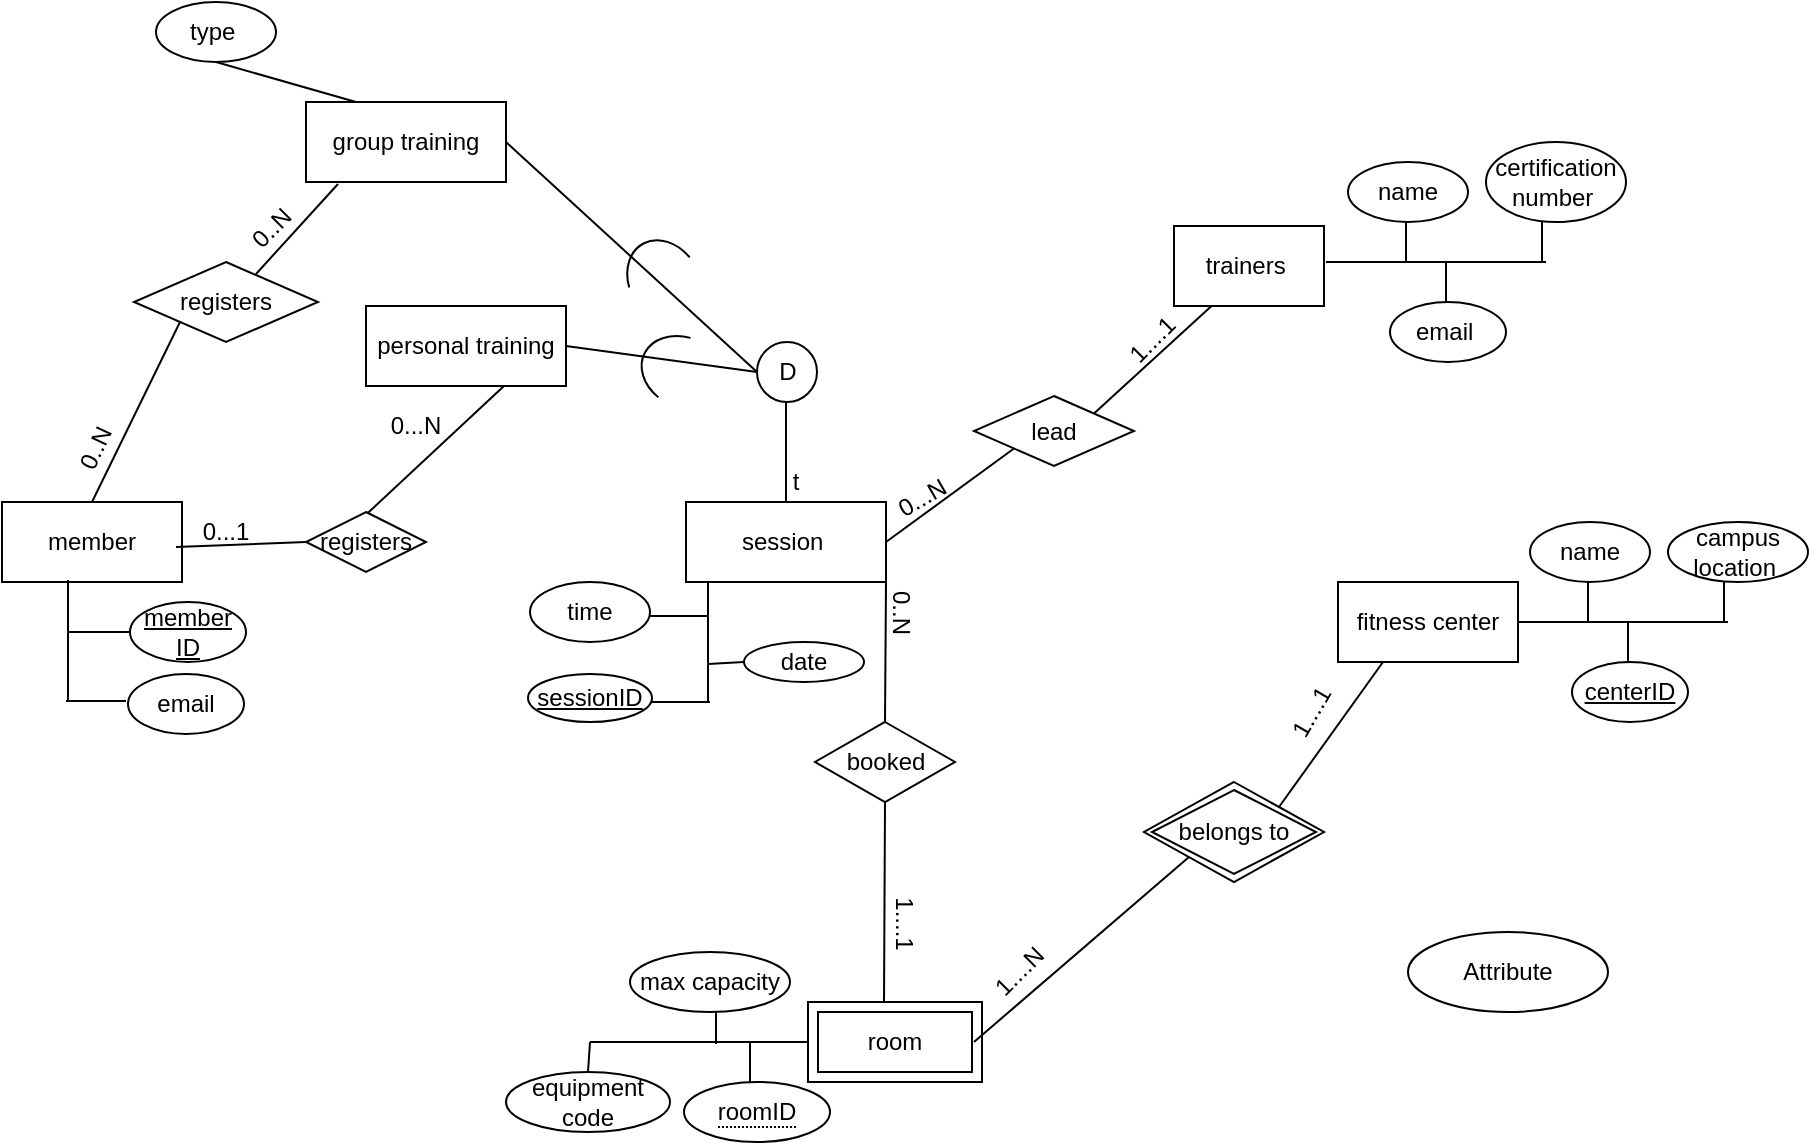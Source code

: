 <mxfile version="16.5.3" type="github">
  <diagram id="g5VEEOEyUIgqn1fcspKq" name="Page-1">
    <mxGraphModel dx="1319" dy="693" grid="1" gridSize="10" guides="1" tooltips="1" connect="1" arrows="1" fold="1" page="1" pageScale="1" pageWidth="1100" pageHeight="850" math="0" shadow="0">
      <root>
        <mxCell id="0" />
        <mxCell id="1" parent="0" />
        <mxCell id="Pj8NT4zhlCkCO9bRaPEd-1" value="member" style="rounded=0;whiteSpace=wrap;html=1;" vertex="1" parent="1">
          <mxGeometry x="50" y="260" width="90" height="40" as="geometry" />
        </mxCell>
        <mxCell id="Pj8NT4zhlCkCO9bRaPEd-3" value="session&amp;nbsp;" style="whiteSpace=wrap;html=1;" vertex="1" parent="1">
          <mxGeometry x="392" y="260" width="100" height="40" as="geometry" />
        </mxCell>
        <mxCell id="Pj8NT4zhlCkCO9bRaPEd-5" value="trainers&amp;nbsp;&lt;br&gt;" style="whiteSpace=wrap;html=1;" vertex="1" parent="1">
          <mxGeometry x="636" y="122" width="75" height="40" as="geometry" />
        </mxCell>
        <mxCell id="Pj8NT4zhlCkCO9bRaPEd-7" value="" style="endArrow=none;html=1;rounded=0;exitX=0;exitY=0.75;exitDx=0;exitDy=0;entryX=0.69;entryY=1;entryDx=0;entryDy=0;startArrow=none;entryPerimeter=0;" edge="1" parent="1" source="Pj8NT4zhlCkCO9bRaPEd-8" target="Pj8NT4zhlCkCO9bRaPEd-52">
          <mxGeometry width="50" height="50" relative="1" as="geometry">
            <mxPoint x="222" y="280" as="sourcePoint" />
            <mxPoint x="292" y="260" as="targetPoint" />
          </mxGeometry>
        </mxCell>
        <mxCell id="Pj8NT4zhlCkCO9bRaPEd-9" value="0...1" style="text;html=1;strokeColor=none;fillColor=none;align=center;verticalAlign=middle;whiteSpace=wrap;rounded=0;" vertex="1" parent="1">
          <mxGeometry x="137" y="260" width="50" height="30" as="geometry" />
        </mxCell>
        <mxCell id="Pj8NT4zhlCkCO9bRaPEd-10" value="0...N" style="text;html=1;strokeColor=none;fillColor=none;align=center;verticalAlign=middle;whiteSpace=wrap;rounded=0;" vertex="1" parent="1">
          <mxGeometry x="232" y="207" width="50" height="30" as="geometry" />
        </mxCell>
        <mxCell id="Pj8NT4zhlCkCO9bRaPEd-18" value="fitness center" style="rounded=0;whiteSpace=wrap;html=1;" vertex="1" parent="1">
          <mxGeometry x="718" y="300" width="90" height="40" as="geometry" />
        </mxCell>
        <mxCell id="Pj8NT4zhlCkCO9bRaPEd-19" value="Attribute" style="ellipse;whiteSpace=wrap;html=1;align=center;" vertex="1" parent="1">
          <mxGeometry x="753" y="475" width="100" height="40" as="geometry" />
        </mxCell>
        <mxCell id="Pj8NT4zhlCkCO9bRaPEd-20" value="&lt;u&gt;centerID&lt;/u&gt;" style="ellipse;whiteSpace=wrap;html=1;align=center;" vertex="1" parent="1">
          <mxGeometry x="835" y="340" width="58" height="30" as="geometry" />
        </mxCell>
        <mxCell id="Pj8NT4zhlCkCO9bRaPEd-21" value="name" style="ellipse;whiteSpace=wrap;html=1;align=center;" vertex="1" parent="1">
          <mxGeometry x="814" y="270" width="60" height="30" as="geometry" />
        </mxCell>
        <mxCell id="Pj8NT4zhlCkCO9bRaPEd-22" value="campus location&amp;nbsp;" style="ellipse;whiteSpace=wrap;html=1;align=center;" vertex="1" parent="1">
          <mxGeometry x="883" y="270" width="70" height="30" as="geometry" />
        </mxCell>
        <mxCell id="Pj8NT4zhlCkCO9bRaPEd-24" value="" style="endArrow=none;html=1;rounded=0;exitX=1;exitY=0.5;exitDx=0;exitDy=0;" edge="1" parent="1" source="Pj8NT4zhlCkCO9bRaPEd-18">
          <mxGeometry width="50" height="50" relative="1" as="geometry">
            <mxPoint x="843" y="330" as="sourcePoint" />
            <mxPoint x="913" y="320" as="targetPoint" />
          </mxGeometry>
        </mxCell>
        <mxCell id="Pj8NT4zhlCkCO9bRaPEd-25" value="" style="endArrow=none;html=1;rounded=0;" edge="1" parent="1">
          <mxGeometry width="50" height="50" relative="1" as="geometry">
            <mxPoint x="843" y="320" as="sourcePoint" />
            <mxPoint x="843" y="300" as="targetPoint" />
          </mxGeometry>
        </mxCell>
        <mxCell id="Pj8NT4zhlCkCO9bRaPEd-26" value="" style="endArrow=none;html=1;rounded=0;" edge="1" parent="1">
          <mxGeometry width="50" height="50" relative="1" as="geometry">
            <mxPoint x="863" y="340" as="sourcePoint" />
            <mxPoint x="863" y="320" as="targetPoint" />
          </mxGeometry>
        </mxCell>
        <mxCell id="Pj8NT4zhlCkCO9bRaPEd-28" value="" style="endArrow=none;html=1;rounded=0;" edge="1" parent="1">
          <mxGeometry width="50" height="50" relative="1" as="geometry">
            <mxPoint x="911" y="300" as="sourcePoint" />
            <mxPoint x="911" y="320" as="targetPoint" />
          </mxGeometry>
        </mxCell>
        <mxCell id="Pj8NT4zhlCkCO9bRaPEd-41" value="" style="endArrow=none;html=1;rounded=0;entryX=0;entryY=1;entryDx=0;entryDy=0;exitX=1;exitY=0.5;exitDx=0;exitDy=0;startArrow=none;" edge="1" parent="1" source="Pj8NT4zhlCkCO9bRaPEd-90">
          <mxGeometry width="50" height="50" relative="1" as="geometry">
            <mxPoint x="536" y="530" as="sourcePoint" />
            <mxPoint x="653" y="425" as="targetPoint" />
          </mxGeometry>
        </mxCell>
        <mxCell id="Pj8NT4zhlCkCO9bRaPEd-42" value="" style="endArrow=none;html=1;rounded=0;exitX=1;exitY=0;exitDx=0;exitDy=0;entryX=0.25;entryY=1;entryDx=0;entryDy=0;" edge="1" parent="1" source="Pj8NT4zhlCkCO9bRaPEd-90" target="Pj8NT4zhlCkCO9bRaPEd-18">
          <mxGeometry width="50" height="50" relative="1" as="geometry">
            <mxPoint x="693" y="405" as="sourcePoint" />
            <mxPoint x="738" y="380" as="targetPoint" />
          </mxGeometry>
        </mxCell>
        <mxCell id="Pj8NT4zhlCkCO9bRaPEd-43" value="" style="endArrow=none;html=1;rounded=0;exitX=0.5;exitY=0;exitDx=0;exitDy=0;entryX=1;entryY=1;entryDx=0;entryDy=0;" edge="1" parent="1" source="Pj8NT4zhlCkCO9bRaPEd-44" target="Pj8NT4zhlCkCO9bRaPEd-3">
          <mxGeometry width="50" height="50" relative="1" as="geometry">
            <mxPoint x="545" y="350" as="sourcePoint" />
            <mxPoint x="510" y="370" as="targetPoint" />
          </mxGeometry>
        </mxCell>
        <mxCell id="Pj8NT4zhlCkCO9bRaPEd-44" value="booked" style="shape=rhombus;perimeter=rhombusPerimeter;whiteSpace=wrap;html=1;align=center;" vertex="1" parent="1">
          <mxGeometry x="456.5" y="370" width="70" height="40" as="geometry" />
        </mxCell>
        <mxCell id="Pj8NT4zhlCkCO9bRaPEd-45" value="" style="endArrow=none;html=1;rounded=0;entryX=0.5;entryY=1;entryDx=0;entryDy=0;exitX=0.5;exitY=0;exitDx=0;exitDy=0;" edge="1" parent="1" target="Pj8NT4zhlCkCO9bRaPEd-44">
          <mxGeometry width="50" height="50" relative="1" as="geometry">
            <mxPoint x="491" y="510" as="sourcePoint" />
            <mxPoint x="495" y="450" as="targetPoint" />
          </mxGeometry>
        </mxCell>
        <mxCell id="Pj8NT4zhlCkCO9bRaPEd-47" value="" style="endArrow=none;html=1;rounded=0;exitX=0.5;exitY=0;exitDx=0;exitDy=0;" edge="1" parent="1" source="Pj8NT4zhlCkCO9bRaPEd-3">
          <mxGeometry width="50" height="50" relative="1" as="geometry">
            <mxPoint x="427" y="240" as="sourcePoint" />
            <mxPoint x="442" y="210" as="targetPoint" />
          </mxGeometry>
        </mxCell>
        <mxCell id="Pj8NT4zhlCkCO9bRaPEd-48" value="D" style="ellipse;whiteSpace=wrap;html=1;aspect=fixed;" vertex="1" parent="1">
          <mxGeometry x="427.5" y="180" width="30" height="30" as="geometry" />
        </mxCell>
        <mxCell id="Pj8NT4zhlCkCO9bRaPEd-50" value="" style="endArrow=none;html=1;rounded=0;entryX=0;entryY=0.5;entryDx=0;entryDy=0;exitX=1;exitY=0.5;exitDx=0;exitDy=0;" edge="1" parent="1" source="Pj8NT4zhlCkCO9bRaPEd-51" target="Pj8NT4zhlCkCO9bRaPEd-48">
          <mxGeometry width="50" height="50" relative="1" as="geometry">
            <mxPoint x="387" y="150" as="sourcePoint" />
            <mxPoint x="467.5" y="205" as="targetPoint" />
          </mxGeometry>
        </mxCell>
        <mxCell id="Pj8NT4zhlCkCO9bRaPEd-51" value="group training" style="whiteSpace=wrap;html=1;" vertex="1" parent="1">
          <mxGeometry x="202" y="60" width="100" height="40" as="geometry" />
        </mxCell>
        <mxCell id="Pj8NT4zhlCkCO9bRaPEd-52" value="personal training" style="whiteSpace=wrap;html=1;" vertex="1" parent="1">
          <mxGeometry x="232" y="162" width="100" height="40" as="geometry" />
        </mxCell>
        <mxCell id="Pj8NT4zhlCkCO9bRaPEd-53" value="t" style="text;html=1;strokeColor=none;fillColor=none;align=center;verticalAlign=middle;whiteSpace=wrap;rounded=0;" vertex="1" parent="1">
          <mxGeometry x="417" y="235" width="60" height="30" as="geometry" />
        </mxCell>
        <mxCell id="Pj8NT4zhlCkCO9bRaPEd-56" value="" style="verticalLabelPosition=bottom;verticalAlign=top;html=1;shape=mxgraph.basic.arc;startAngle=0.3;endAngle=0.715;rotation=-210;" vertex="1" parent="1">
          <mxGeometry x="364" y="128" width="35" height="45" as="geometry" />
        </mxCell>
        <mxCell id="Pj8NT4zhlCkCO9bRaPEd-59" value="" style="endArrow=none;html=1;rounded=0;entryX=0;entryY=0.5;entryDx=0;entryDy=0;exitX=1;exitY=0.5;exitDx=0;exitDy=0;" edge="1" parent="1" source="Pj8NT4zhlCkCO9bRaPEd-52" target="Pj8NT4zhlCkCO9bRaPEd-48">
          <mxGeometry width="50" height="50" relative="1" as="geometry">
            <mxPoint x="507" y="150" as="sourcePoint" />
            <mxPoint x="491.574" y="170.735" as="targetPoint" />
          </mxGeometry>
        </mxCell>
        <mxCell id="Pj8NT4zhlCkCO9bRaPEd-60" value="" style="verticalLabelPosition=bottom;verticalAlign=top;html=1;shape=mxgraph.basic.arc;startAngle=0.3;endAngle=0.715;rotation=115;" vertex="1" parent="1">
          <mxGeometry x="374" y="173" width="35" height="45" as="geometry" />
        </mxCell>
        <mxCell id="Pj8NT4zhlCkCO9bRaPEd-62" value="" style="endArrow=none;html=1;rounded=0;" edge="1" parent="1">
          <mxGeometry width="50" height="50" relative="1" as="geometry">
            <mxPoint x="403" y="360" as="sourcePoint" />
            <mxPoint x="403" y="300" as="targetPoint" />
          </mxGeometry>
        </mxCell>
        <mxCell id="Pj8NT4zhlCkCO9bRaPEd-63" value="" style="endArrow=none;html=1;rounded=0;" edge="1" parent="1">
          <mxGeometry width="50" height="50" relative="1" as="geometry">
            <mxPoint x="374" y="360" as="sourcePoint" />
            <mxPoint x="404" y="360" as="targetPoint" />
          </mxGeometry>
        </mxCell>
        <mxCell id="Pj8NT4zhlCkCO9bRaPEd-64" value="" style="endArrow=none;html=1;rounded=0;entryX=0;entryY=0.5;entryDx=0;entryDy=0;" edge="1" parent="1" target="Pj8NT4zhlCkCO9bRaPEd-67">
          <mxGeometry width="50" height="50" relative="1" as="geometry">
            <mxPoint x="403" y="341" as="sourcePoint" />
            <mxPoint x="433" y="341" as="targetPoint" />
          </mxGeometry>
        </mxCell>
        <mxCell id="Pj8NT4zhlCkCO9bRaPEd-65" value="" style="endArrow=none;html=1;rounded=0;" edge="1" parent="1">
          <mxGeometry width="50" height="50" relative="1" as="geometry">
            <mxPoint x="373" y="317" as="sourcePoint" />
            <mxPoint x="403" y="317" as="targetPoint" />
          </mxGeometry>
        </mxCell>
        <mxCell id="Pj8NT4zhlCkCO9bRaPEd-66" value="&lt;u&gt;sessionID&lt;/u&gt;" style="ellipse;whiteSpace=wrap;html=1;align=center;" vertex="1" parent="1">
          <mxGeometry x="313" y="346" width="62" height="24" as="geometry" />
        </mxCell>
        <mxCell id="Pj8NT4zhlCkCO9bRaPEd-67" value="date" style="ellipse;whiteSpace=wrap;html=1;align=center;" vertex="1" parent="1">
          <mxGeometry x="421" y="330" width="60" height="20" as="geometry" />
        </mxCell>
        <mxCell id="Pj8NT4zhlCkCO9bRaPEd-68" value="time" style="ellipse;whiteSpace=wrap;html=1;align=center;" vertex="1" parent="1">
          <mxGeometry x="314" y="300" width="60" height="30" as="geometry" />
        </mxCell>
        <mxCell id="Pj8NT4zhlCkCO9bRaPEd-70" value="" style="endArrow=none;html=1;rounded=0;exitX=0.5;exitY=1;exitDx=0;exitDy=0;entryX=0.25;entryY=0;entryDx=0;entryDy=0;" edge="1" parent="1" source="Pj8NT4zhlCkCO9bRaPEd-71" target="Pj8NT4zhlCkCO9bRaPEd-51">
          <mxGeometry width="50" height="50" relative="1" as="geometry">
            <mxPoint x="132" y="120" as="sourcePoint" />
            <mxPoint x="182" y="140" as="targetPoint" />
          </mxGeometry>
        </mxCell>
        <mxCell id="Pj8NT4zhlCkCO9bRaPEd-71" value="type&amp;nbsp;" style="ellipse;whiteSpace=wrap;html=1;align=center;" vertex="1" parent="1">
          <mxGeometry x="127" y="10" width="60" height="30" as="geometry" />
        </mxCell>
        <mxCell id="Pj8NT4zhlCkCO9bRaPEd-72" value="" style="endArrow=none;html=1;rounded=0;exitX=1;exitY=0.5;exitDx=0;exitDy=0;entryX=0;entryY=1;entryDx=0;entryDy=0;" edge="1" parent="1" source="Pj8NT4zhlCkCO9bRaPEd-3" target="Pj8NT4zhlCkCO9bRaPEd-73">
          <mxGeometry width="50" height="50" relative="1" as="geometry">
            <mxPoint x="493" y="270" as="sourcePoint" />
            <mxPoint x="533" y="250" as="targetPoint" />
          </mxGeometry>
        </mxCell>
        <mxCell id="Pj8NT4zhlCkCO9bRaPEd-73" value="lead" style="shape=rhombus;perimeter=rhombusPerimeter;whiteSpace=wrap;html=1;align=center;" vertex="1" parent="1">
          <mxGeometry x="536" y="207" width="80" height="35" as="geometry" />
        </mxCell>
        <mxCell id="Pj8NT4zhlCkCO9bRaPEd-74" value="" style="endArrow=none;html=1;rounded=0;exitX=1;exitY=0;exitDx=0;exitDy=0;entryX=0.25;entryY=1;entryDx=0;entryDy=0;" edge="1" parent="1" source="Pj8NT4zhlCkCO9bRaPEd-73" target="Pj8NT4zhlCkCO9bRaPEd-5">
          <mxGeometry width="50" height="50" relative="1" as="geometry">
            <mxPoint x="556.5" y="232" as="sourcePoint" />
            <mxPoint x="598.5" y="202" as="targetPoint" />
          </mxGeometry>
        </mxCell>
        <mxCell id="Pj8NT4zhlCkCO9bRaPEd-75" value="1....1&lt;br&gt;" style="text;html=1;strokeColor=none;fillColor=none;align=center;verticalAlign=middle;whiteSpace=wrap;rounded=0;rotation=-45;" vertex="1" parent="1">
          <mxGeometry x="595" y="163.5" width="60" height="30" as="geometry" />
        </mxCell>
        <mxCell id="Pj8NT4zhlCkCO9bRaPEd-76" value="0...N" style="text;html=1;strokeColor=none;fillColor=none;align=center;verticalAlign=middle;whiteSpace=wrap;rounded=0;rotation=-30;" vertex="1" parent="1">
          <mxGeometry x="480" y="245" width="60" height="25" as="geometry" />
        </mxCell>
        <mxCell id="Pj8NT4zhlCkCO9bRaPEd-78" value="" style="endArrow=none;html=1;rounded=0;entryX=0;entryY=0.5;entryDx=0;entryDy=0;" edge="1" parent="1" target="Pj8NT4zhlCkCO9bRaPEd-89">
          <mxGeometry width="50" height="50" relative="1" as="geometry">
            <mxPoint x="344" y="530" as="sourcePoint" />
            <mxPoint x="446" y="530" as="targetPoint" />
          </mxGeometry>
        </mxCell>
        <mxCell id="Pj8NT4zhlCkCO9bRaPEd-79" value="" style="endArrow=none;html=1;rounded=0;" edge="1" parent="1">
          <mxGeometry width="50" height="50" relative="1" as="geometry">
            <mxPoint x="424" y="550" as="sourcePoint" />
            <mxPoint x="424" y="530" as="targetPoint" />
          </mxGeometry>
        </mxCell>
        <mxCell id="Pj8NT4zhlCkCO9bRaPEd-82" value="" style="endArrow=none;html=1;rounded=0;" edge="1" parent="1">
          <mxGeometry width="50" height="50" relative="1" as="geometry">
            <mxPoint x="407" y="531" as="sourcePoint" />
            <mxPoint x="407" y="511" as="targetPoint" />
          </mxGeometry>
        </mxCell>
        <mxCell id="Pj8NT4zhlCkCO9bRaPEd-83" value="max capacity" style="ellipse;whiteSpace=wrap;html=1;align=center;" vertex="1" parent="1">
          <mxGeometry x="364" y="485" width="80" height="30" as="geometry" />
        </mxCell>
        <mxCell id="Pj8NT4zhlCkCO9bRaPEd-84" value="equipment code" style="ellipse;whiteSpace=wrap;html=1;align=center;" vertex="1" parent="1">
          <mxGeometry x="302" y="545" width="82" height="30" as="geometry" />
        </mxCell>
        <mxCell id="Pj8NT4zhlCkCO9bRaPEd-85" value="" style="endArrow=none;html=1;rounded=0;exitX=0.5;exitY=0;exitDx=0;exitDy=0;" edge="1" parent="1" source="Pj8NT4zhlCkCO9bRaPEd-84">
          <mxGeometry width="50" height="50" relative="1" as="geometry">
            <mxPoint x="294" y="540" as="sourcePoint" />
            <mxPoint x="344" y="530" as="targetPoint" />
          </mxGeometry>
        </mxCell>
        <mxCell id="Pj8NT4zhlCkCO9bRaPEd-88" value="&lt;span style=&quot;border-bottom: 1px dotted&quot;&gt;roomID&lt;/span&gt;" style="ellipse;whiteSpace=wrap;html=1;align=center;" vertex="1" parent="1">
          <mxGeometry x="391" y="550" width="73" height="30" as="geometry" />
        </mxCell>
        <mxCell id="Pj8NT4zhlCkCO9bRaPEd-89" value="room" style="shape=ext;margin=3;double=1;whiteSpace=wrap;html=1;align=center;" vertex="1" parent="1">
          <mxGeometry x="453" y="510" width="87" height="40" as="geometry" />
        </mxCell>
        <mxCell id="Pj8NT4zhlCkCO9bRaPEd-90" value="belongs to" style="shape=rhombus;double=1;perimeter=rhombusPerimeter;whiteSpace=wrap;html=1;align=center;" vertex="1" parent="1">
          <mxGeometry x="621" y="400" width="90" height="50" as="geometry" />
        </mxCell>
        <mxCell id="Pj8NT4zhlCkCO9bRaPEd-91" value="" style="endArrow=none;html=1;rounded=0;exitX=1;exitY=0.5;exitDx=0;exitDy=0;entryX=0;entryY=1;entryDx=0;entryDy=0;" edge="1" parent="1" target="Pj8NT4zhlCkCO9bRaPEd-90">
          <mxGeometry width="50" height="50" relative="1" as="geometry">
            <mxPoint x="536" y="530" as="sourcePoint" />
            <mxPoint x="643" y="440" as="targetPoint" />
          </mxGeometry>
        </mxCell>
        <mxCell id="Pj8NT4zhlCkCO9bRaPEd-92" value="1....1" style="text;html=1;strokeColor=none;fillColor=none;align=center;verticalAlign=middle;whiteSpace=wrap;rounded=0;rotation=-60;" vertex="1" parent="1">
          <mxGeometry x="675" y="350" width="60" height="30" as="geometry" />
        </mxCell>
        <mxCell id="Pj8NT4zhlCkCO9bRaPEd-93" value="0..N" style="text;html=1;strokeColor=none;fillColor=none;align=center;verticalAlign=middle;whiteSpace=wrap;rounded=0;rotation=90;" vertex="1" parent="1">
          <mxGeometry x="469.5" y="300" width="60" height="30" as="geometry" />
        </mxCell>
        <mxCell id="Pj8NT4zhlCkCO9bRaPEd-94" value="email&amp;nbsp;" style="ellipse;whiteSpace=wrap;html=1;align=center;" vertex="1" parent="1">
          <mxGeometry x="744" y="160" width="58" height="30" as="geometry" />
        </mxCell>
        <mxCell id="Pj8NT4zhlCkCO9bRaPEd-95" value="name" style="ellipse;whiteSpace=wrap;html=1;align=center;" vertex="1" parent="1">
          <mxGeometry x="723" y="90" width="60" height="30" as="geometry" />
        </mxCell>
        <mxCell id="Pj8NT4zhlCkCO9bRaPEd-96" value="certification number&amp;nbsp;" style="ellipse;whiteSpace=wrap;html=1;align=center;" vertex="1" parent="1">
          <mxGeometry x="792" y="80" width="70" height="40" as="geometry" />
        </mxCell>
        <mxCell id="Pj8NT4zhlCkCO9bRaPEd-97" value="" style="endArrow=none;html=1;rounded=0;" edge="1" parent="1">
          <mxGeometry width="50" height="50" relative="1" as="geometry">
            <mxPoint x="752" y="140" as="sourcePoint" />
            <mxPoint x="752" y="120" as="targetPoint" />
          </mxGeometry>
        </mxCell>
        <mxCell id="Pj8NT4zhlCkCO9bRaPEd-98" value="" style="endArrow=none;html=1;rounded=0;" edge="1" parent="1">
          <mxGeometry width="50" height="50" relative="1" as="geometry">
            <mxPoint x="772" y="160" as="sourcePoint" />
            <mxPoint x="772" y="140" as="targetPoint" />
          </mxGeometry>
        </mxCell>
        <mxCell id="Pj8NT4zhlCkCO9bRaPEd-99" value="" style="endArrow=none;html=1;rounded=0;" edge="1" parent="1">
          <mxGeometry width="50" height="50" relative="1" as="geometry">
            <mxPoint x="820" y="120" as="sourcePoint" />
            <mxPoint x="820" y="140" as="targetPoint" />
          </mxGeometry>
        </mxCell>
        <mxCell id="Pj8NT4zhlCkCO9bRaPEd-100" value="" style="endArrow=none;html=1;rounded=0;" edge="1" parent="1">
          <mxGeometry width="50" height="50" relative="1" as="geometry">
            <mxPoint x="712" y="140" as="sourcePoint" />
            <mxPoint x="822" y="140" as="targetPoint" />
          </mxGeometry>
        </mxCell>
        <mxCell id="Pj8NT4zhlCkCO9bRaPEd-101" value="&lt;u&gt;member ID&lt;/u&gt;" style="ellipse;whiteSpace=wrap;html=1;align=center;" vertex="1" parent="1">
          <mxGeometry x="114" y="310" width="58" height="30" as="geometry" />
        </mxCell>
        <mxCell id="Pj8NT4zhlCkCO9bRaPEd-103" value="" style="endArrow=none;html=1;rounded=0;entryX=0.411;entryY=0.975;entryDx=0;entryDy=0;entryPerimeter=0;" edge="1" parent="1">
          <mxGeometry width="50" height="50" relative="1" as="geometry">
            <mxPoint x="83" y="360" as="sourcePoint" />
            <mxPoint x="82.99" y="299" as="targetPoint" />
          </mxGeometry>
        </mxCell>
        <mxCell id="Pj8NT4zhlCkCO9bRaPEd-104" value="" style="endArrow=none;html=1;rounded=0;entryX=0;entryY=0.5;entryDx=0;entryDy=0;" edge="1" parent="1" target="Pj8NT4zhlCkCO9bRaPEd-101">
          <mxGeometry width="50" height="50" relative="1" as="geometry">
            <mxPoint x="83" y="325" as="sourcePoint" />
            <mxPoint x="110" y="370" as="targetPoint" />
          </mxGeometry>
        </mxCell>
        <mxCell id="Pj8NT4zhlCkCO9bRaPEd-106" value="email" style="ellipse;whiteSpace=wrap;html=1;align=center;" vertex="1" parent="1">
          <mxGeometry x="113" y="346" width="58" height="30" as="geometry" />
        </mxCell>
        <mxCell id="Pj8NT4zhlCkCO9bRaPEd-107" value="" style="endArrow=none;html=1;rounded=0;entryX=0;entryY=0.5;entryDx=0;entryDy=0;" edge="1" parent="1">
          <mxGeometry width="50" height="50" relative="1" as="geometry">
            <mxPoint x="82" y="359.5" as="sourcePoint" />
            <mxPoint x="112" y="359.5" as="targetPoint" />
          </mxGeometry>
        </mxCell>
        <mxCell id="Pj8NT4zhlCkCO9bRaPEd-108" value="1....N" style="text;html=1;strokeColor=none;fillColor=none;align=center;verticalAlign=middle;whiteSpace=wrap;rounded=0;rotation=-45;" vertex="1" parent="1">
          <mxGeometry x="528.5" y="480" width="60" height="30" as="geometry" />
        </mxCell>
        <mxCell id="Pj8NT4zhlCkCO9bRaPEd-110" value="1....1" style="text;html=1;strokeColor=none;fillColor=none;align=center;verticalAlign=middle;whiteSpace=wrap;rounded=0;rotation=90;" vertex="1" parent="1">
          <mxGeometry x="471" y="456" width="60" height="30" as="geometry" />
        </mxCell>
        <mxCell id="Pj8NT4zhlCkCO9bRaPEd-8" value="registers" style="shape=rhombus;perimeter=rhombusPerimeter;whiteSpace=wrap;html=1;align=center;" vertex="1" parent="1">
          <mxGeometry x="202" y="265" width="60" height="30" as="geometry" />
        </mxCell>
        <mxCell id="Pj8NT4zhlCkCO9bRaPEd-112" value="" style="endArrow=none;html=1;rounded=0;exitX=0;exitY=0.75;exitDx=0;exitDy=0;entryX=0;entryY=0.5;entryDx=0;entryDy=0;" edge="1" parent="1" source="Pj8NT4zhlCkCO9bRaPEd-9" target="Pj8NT4zhlCkCO9bRaPEd-8">
          <mxGeometry width="50" height="50" relative="1" as="geometry">
            <mxPoint x="137" y="282.5" as="sourcePoint" />
            <mxPoint x="392" y="280" as="targetPoint" />
          </mxGeometry>
        </mxCell>
        <mxCell id="Pj8NT4zhlCkCO9bRaPEd-115" value="" style="endArrow=none;html=1;rounded=0;exitX=0.5;exitY=0;exitDx=0;exitDy=0;entryX=0;entryY=1;entryDx=0;entryDy=0;" edge="1" parent="1" source="Pj8NT4zhlCkCO9bRaPEd-1" target="Pj8NT4zhlCkCO9bRaPEd-116">
          <mxGeometry width="50" height="50" relative="1" as="geometry">
            <mxPoint x="90" y="250" as="sourcePoint" />
            <mxPoint x="110" y="190" as="targetPoint" />
          </mxGeometry>
        </mxCell>
        <mxCell id="Pj8NT4zhlCkCO9bRaPEd-116" value="registers" style="shape=rhombus;perimeter=rhombusPerimeter;whiteSpace=wrap;html=1;align=center;" vertex="1" parent="1">
          <mxGeometry x="116" y="140" width="92" height="40" as="geometry" />
        </mxCell>
        <mxCell id="Pj8NT4zhlCkCO9bRaPEd-117" value="" style="endArrow=none;html=1;rounded=0;exitX=0.663;exitY=0.15;exitDx=0;exitDy=0;entryX=0.16;entryY=1.025;entryDx=0;entryDy=0;exitPerimeter=0;entryPerimeter=0;" edge="1" parent="1" source="Pj8NT4zhlCkCO9bRaPEd-116" target="Pj8NT4zhlCkCO9bRaPEd-51">
          <mxGeometry width="50" height="50" relative="1" as="geometry">
            <mxPoint x="100" y="130" as="sourcePoint" />
            <mxPoint x="150" y="80" as="targetPoint" />
          </mxGeometry>
        </mxCell>
        <mxCell id="Pj8NT4zhlCkCO9bRaPEd-118" value="0..N" style="text;html=1;strokeColor=none;fillColor=none;align=center;verticalAlign=middle;whiteSpace=wrap;rounded=0;rotation=-65;" vertex="1" parent="1">
          <mxGeometry x="67" y="218" width="60" height="30" as="geometry" />
        </mxCell>
        <mxCell id="Pj8NT4zhlCkCO9bRaPEd-119" value="0..N" style="text;html=1;strokeColor=none;fillColor=none;align=center;verticalAlign=middle;whiteSpace=wrap;rounded=0;rotation=-45;" vertex="1" parent="1">
          <mxGeometry x="155" y="108" width="60" height="30" as="geometry" />
        </mxCell>
      </root>
    </mxGraphModel>
  </diagram>
</mxfile>
